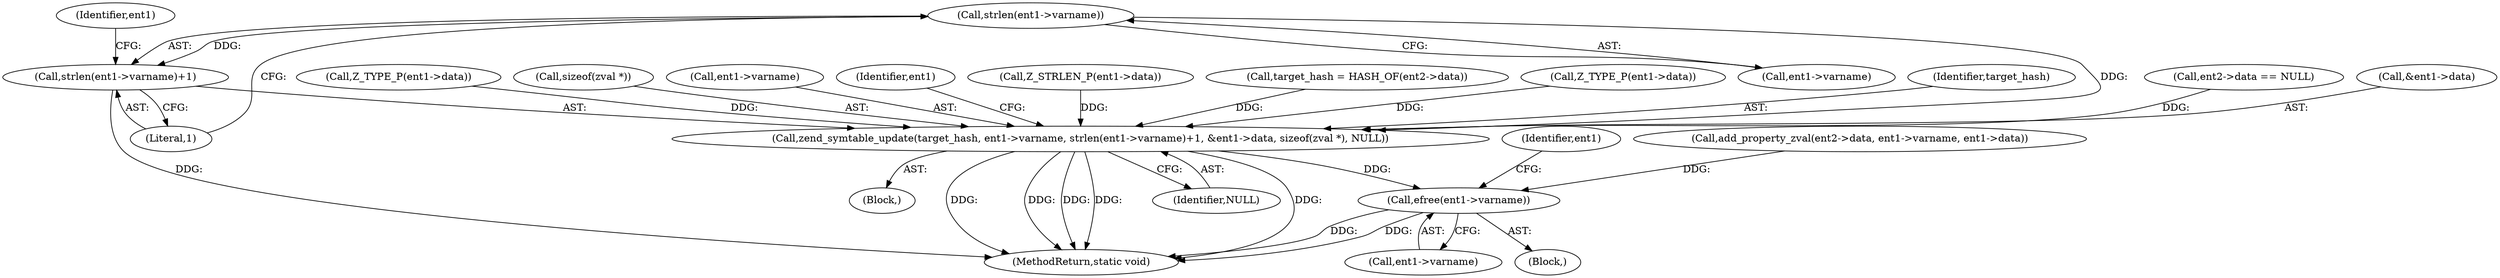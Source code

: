 digraph "0_php-src_6045de69c7dedcba3eadf7c4bba424b19c81d00d_0@API" {
"1000504" [label="(Call,strlen(ent1->varname))"];
"1000498" [label="(Call,zend_symtable_update(target_hash, ent1->varname, strlen(ent1->varname)+1, &ent1->data, sizeof(zval *), NULL))"];
"1000516" [label="(Call,efree(ent1->varname))"];
"1000503" [label="(Call,strlen(ent1->varname)+1)"];
"1000338" [label="(Call,target_hash = HASH_OF(ent2->data))"];
"1000532" [label="(Identifier,ent1)"];
"1000580" [label="(MethodReturn,static void)"];
"1000359" [label="(Call,Z_TYPE_P(ent1->data))"];
"1000348" [label="(Block,)"];
"1000499" [label="(Identifier,target_hash)"];
"1000517" [label="(Call,ent1->varname)"];
"1000309" [label="(Call,ent2->data == NULL)"];
"1000509" [label="(Call,&ent1->data)"];
"1000264" [label="(Call,Z_TYPE_P(ent1->data))"];
"1000513" [label="(Call,sizeof(zval *))"];
"1000503" [label="(Call,strlen(ent1->varname)+1)"];
"1000508" [label="(Literal,1)"];
"1000505" [label="(Call,ent1->varname)"];
"1000500" [label="(Call,ent1->varname)"];
"1000498" [label="(Call,zend_symtable_update(target_hash, ent1->varname, strlen(ent1->varname)+1, &ent1->data, sizeof(zval *), NULL))"];
"1000515" [label="(Identifier,NULL)"];
"1000516" [label="(Call,efree(ent1->varname))"];
"1000518" [label="(Identifier,ent1)"];
"1000497" [label="(Block,)"];
"1000482" [label="(Call,add_property_zval(ent2->data, ent1->varname, ent1->data))"];
"1000504" [label="(Call,strlen(ent1->varname))"];
"1000511" [label="(Identifier,ent1)"];
"1000365" [label="(Call,Z_STRLEN_P(ent1->data))"];
"1000504" -> "1000503"  [label="AST: "];
"1000504" -> "1000505"  [label="CFG: "];
"1000505" -> "1000504"  [label="AST: "];
"1000508" -> "1000504"  [label="CFG: "];
"1000504" -> "1000498"  [label="DDG: "];
"1000504" -> "1000503"  [label="DDG: "];
"1000498" -> "1000497"  [label="AST: "];
"1000498" -> "1000515"  [label="CFG: "];
"1000499" -> "1000498"  [label="AST: "];
"1000500" -> "1000498"  [label="AST: "];
"1000503" -> "1000498"  [label="AST: "];
"1000509" -> "1000498"  [label="AST: "];
"1000513" -> "1000498"  [label="AST: "];
"1000515" -> "1000498"  [label="AST: "];
"1000518" -> "1000498"  [label="CFG: "];
"1000498" -> "1000580"  [label="DDG: "];
"1000498" -> "1000580"  [label="DDG: "];
"1000498" -> "1000580"  [label="DDG: "];
"1000498" -> "1000580"  [label="DDG: "];
"1000498" -> "1000580"  [label="DDG: "];
"1000338" -> "1000498"  [label="DDG: "];
"1000264" -> "1000498"  [label="DDG: "];
"1000365" -> "1000498"  [label="DDG: "];
"1000359" -> "1000498"  [label="DDG: "];
"1000309" -> "1000498"  [label="DDG: "];
"1000498" -> "1000516"  [label="DDG: "];
"1000516" -> "1000348"  [label="AST: "];
"1000516" -> "1000517"  [label="CFG: "];
"1000517" -> "1000516"  [label="AST: "];
"1000532" -> "1000516"  [label="CFG: "];
"1000516" -> "1000580"  [label="DDG: "];
"1000516" -> "1000580"  [label="DDG: "];
"1000482" -> "1000516"  [label="DDG: "];
"1000503" -> "1000508"  [label="CFG: "];
"1000508" -> "1000503"  [label="AST: "];
"1000511" -> "1000503"  [label="CFG: "];
"1000503" -> "1000580"  [label="DDG: "];
}
